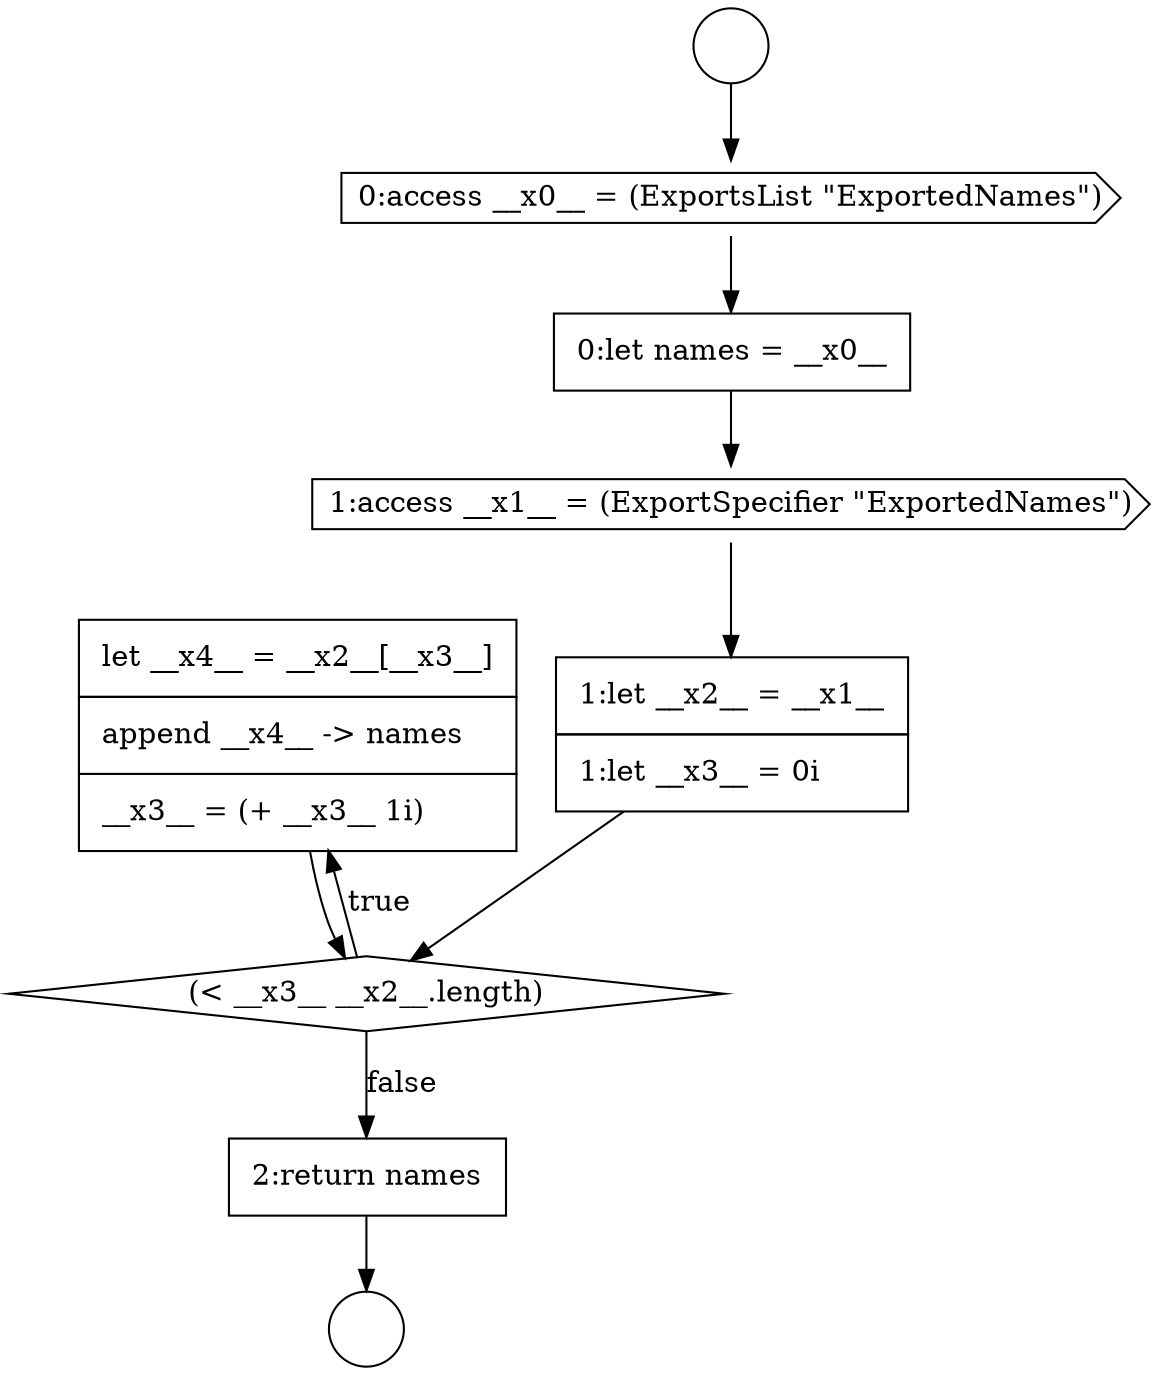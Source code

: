 digraph {
  node11000 [shape=none, margin=0, label=<<font color="black">
    <table border="0" cellborder="1" cellspacing="0" cellpadding="10">
      <tr><td align="left">let __x4__ = __x2__[__x3__]</td></tr>
      <tr><td align="left">append __x4__ -&gt; names</td></tr>
      <tr><td align="left">__x3__ = (+ __x3__ 1i)</td></tr>
    </table>
  </font>> color="black" fillcolor="white" style=filled]
  node10993 [shape=circle label=" " color="black" fillcolor="white" style=filled]
  node10995 [shape=cds, label=<<font color="black">0:access __x0__ = (ExportsList &quot;ExportedNames&quot;)</font>> color="black" fillcolor="white" style=filled]
  node10994 [shape=circle label=" " color="black" fillcolor="white" style=filled]
  node10998 [shape=none, margin=0, label=<<font color="black">
    <table border="0" cellborder="1" cellspacing="0" cellpadding="10">
      <tr><td align="left">1:let __x2__ = __x1__</td></tr>
      <tr><td align="left">1:let __x3__ = 0i</td></tr>
    </table>
  </font>> color="black" fillcolor="white" style=filled]
  node10997 [shape=cds, label=<<font color="black">1:access __x1__ = (ExportSpecifier &quot;ExportedNames&quot;)</font>> color="black" fillcolor="white" style=filled]
  node10999 [shape=diamond, label=<<font color="black">(&lt; __x3__ __x2__.length)</font>> color="black" fillcolor="white" style=filled]
  node10996 [shape=none, margin=0, label=<<font color="black">
    <table border="0" cellborder="1" cellspacing="0" cellpadding="10">
      <tr><td align="left">0:let names = __x0__</td></tr>
    </table>
  </font>> color="black" fillcolor="white" style=filled]
  node11001 [shape=none, margin=0, label=<<font color="black">
    <table border="0" cellborder="1" cellspacing="0" cellpadding="10">
      <tr><td align="left">2:return names</td></tr>
    </table>
  </font>> color="black" fillcolor="white" style=filled]
  node10995 -> node10996 [ color="black"]
  node10996 -> node10997 [ color="black"]
  node11001 -> node10994 [ color="black"]
  node10997 -> node10998 [ color="black"]
  node10998 -> node10999 [ color="black"]
  node10993 -> node10995 [ color="black"]
  node11000 -> node10999 [ color="black"]
  node10999 -> node11000 [label=<<font color="black">true</font>> color="black"]
  node10999 -> node11001 [label=<<font color="black">false</font>> color="black"]
}
